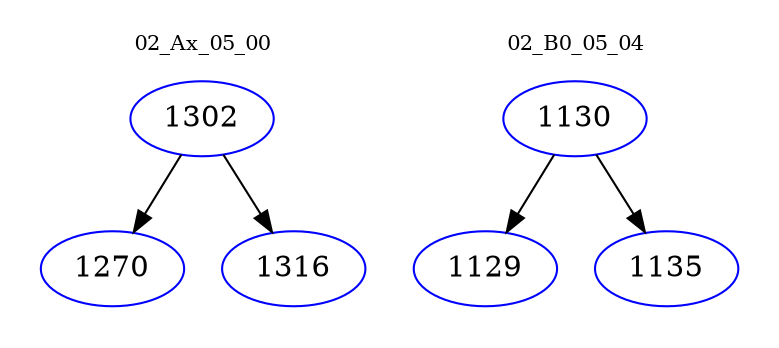 digraph{
subgraph cluster_0 {
color = white
label = "02_Ax_05_00";
fontsize=10;
T0_1302 [label="1302", color="blue"]
T0_1302 -> T0_1270 [color="black"]
T0_1270 [label="1270", color="blue"]
T0_1302 -> T0_1316 [color="black"]
T0_1316 [label="1316", color="blue"]
}
subgraph cluster_1 {
color = white
label = "02_B0_05_04";
fontsize=10;
T1_1130 [label="1130", color="blue"]
T1_1130 -> T1_1129 [color="black"]
T1_1129 [label="1129", color="blue"]
T1_1130 -> T1_1135 [color="black"]
T1_1135 [label="1135", color="blue"]
}
}
